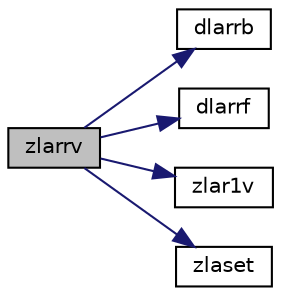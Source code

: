 digraph "zlarrv"
{
 // LATEX_PDF_SIZE
  edge [fontname="Helvetica",fontsize="10",labelfontname="Helvetica",labelfontsize="10"];
  node [fontname="Helvetica",fontsize="10",shape=record];
  rankdir="LR";
  Node1 [label="zlarrv",height=0.2,width=0.4,color="black", fillcolor="grey75", style="filled", fontcolor="black",tooltip="ZLARRV computes the eigenvectors of the tridiagonal matrix T = L D LT given L, D and the eigenvalues ..."];
  Node1 -> Node2 [color="midnightblue",fontsize="10",style="solid",fontname="Helvetica"];
  Node2 [label="dlarrb",height=0.2,width=0.4,color="black", fillcolor="white", style="filled",URL="$dlarrb_8f.html#ab3446b2d3189e23e5b95f18ea97b0a22",tooltip="DLARRB provides limited bisection to locate eigenvalues for more accuracy."];
  Node1 -> Node3 [color="midnightblue",fontsize="10",style="solid",fontname="Helvetica"];
  Node3 [label="dlarrf",height=0.2,width=0.4,color="black", fillcolor="white", style="filled",URL="$dlarrf_8f.html#a6fa2f60646088821e40fbe04a41aa7b1",tooltip="DLARRF finds a new relatively robust representation such that at least one of the eigenvalues is rela..."];
  Node1 -> Node4 [color="midnightblue",fontsize="10",style="solid",fontname="Helvetica"];
  Node4 [label="zlar1v",height=0.2,width=0.4,color="black", fillcolor="white", style="filled",URL="$zlar1v_8f.html#a73cdc9e22d7e051ee430030030f34ed6",tooltip="ZLAR1V computes the (scaled) r-th column of the inverse of the submatrix in rows b1 through bn of the..."];
  Node1 -> Node5 [color="midnightblue",fontsize="10",style="solid",fontname="Helvetica"];
  Node5 [label="zlaset",height=0.2,width=0.4,color="black", fillcolor="white", style="filled",URL="$zlaset_8f.html#aa4389d0e0e031c70c351acf7dbad6a85",tooltip="ZLASET initializes the off-diagonal elements and the diagonal elements of a matrix to given values."];
}
